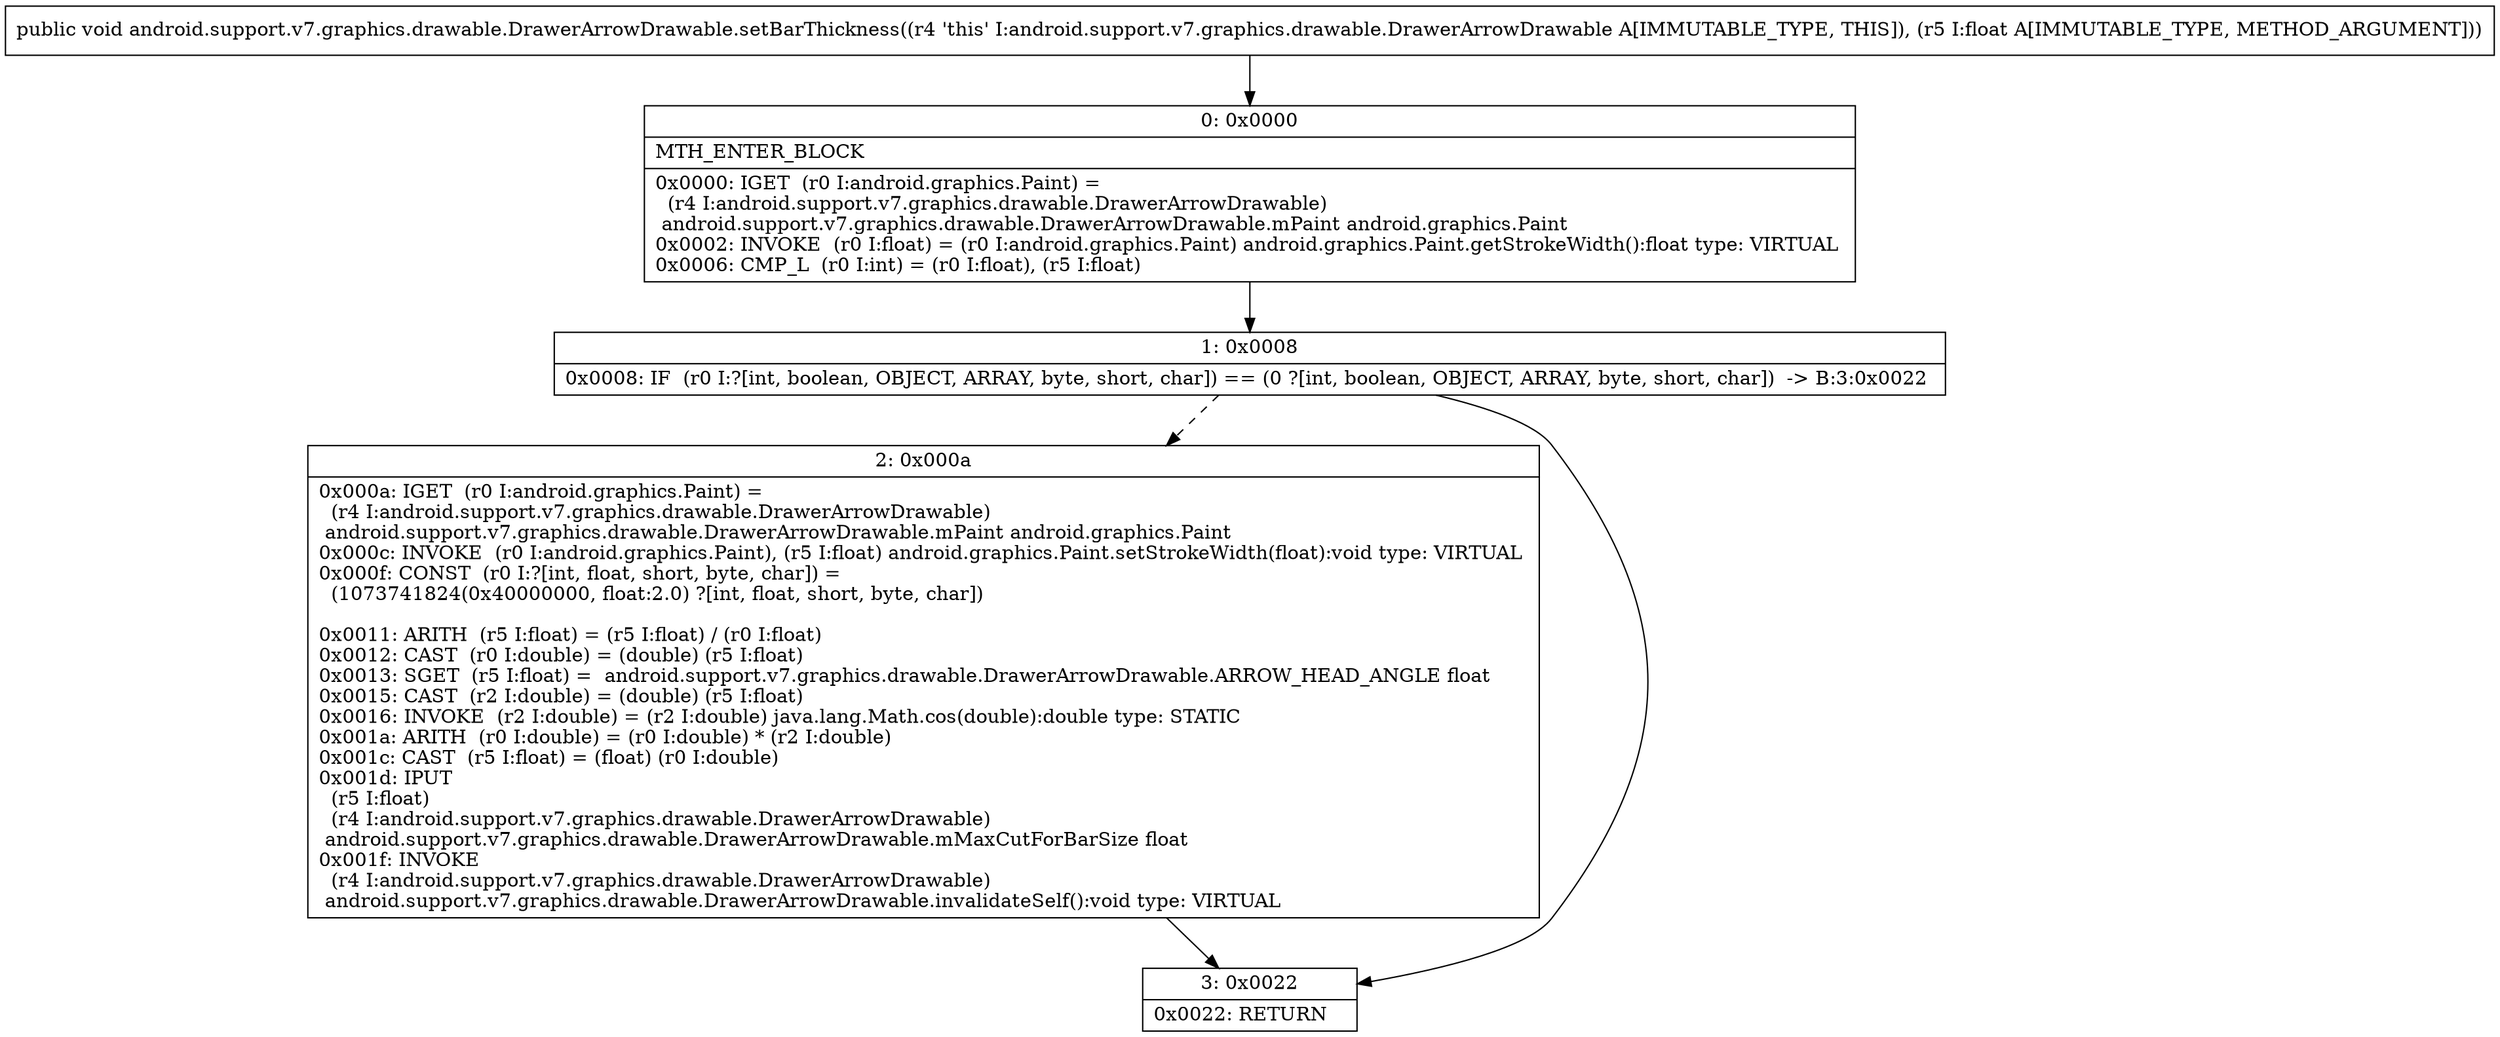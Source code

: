 digraph "CFG forandroid.support.v7.graphics.drawable.DrawerArrowDrawable.setBarThickness(F)V" {
Node_0 [shape=record,label="{0\:\ 0x0000|MTH_ENTER_BLOCK\l|0x0000: IGET  (r0 I:android.graphics.Paint) = \l  (r4 I:android.support.v7.graphics.drawable.DrawerArrowDrawable)\l android.support.v7.graphics.drawable.DrawerArrowDrawable.mPaint android.graphics.Paint \l0x0002: INVOKE  (r0 I:float) = (r0 I:android.graphics.Paint) android.graphics.Paint.getStrokeWidth():float type: VIRTUAL \l0x0006: CMP_L  (r0 I:int) = (r0 I:float), (r5 I:float) \l}"];
Node_1 [shape=record,label="{1\:\ 0x0008|0x0008: IF  (r0 I:?[int, boolean, OBJECT, ARRAY, byte, short, char]) == (0 ?[int, boolean, OBJECT, ARRAY, byte, short, char])  \-\> B:3:0x0022 \l}"];
Node_2 [shape=record,label="{2\:\ 0x000a|0x000a: IGET  (r0 I:android.graphics.Paint) = \l  (r4 I:android.support.v7.graphics.drawable.DrawerArrowDrawable)\l android.support.v7.graphics.drawable.DrawerArrowDrawable.mPaint android.graphics.Paint \l0x000c: INVOKE  (r0 I:android.graphics.Paint), (r5 I:float) android.graphics.Paint.setStrokeWidth(float):void type: VIRTUAL \l0x000f: CONST  (r0 I:?[int, float, short, byte, char]) = \l  (1073741824(0x40000000, float:2.0) ?[int, float, short, byte, char])\l \l0x0011: ARITH  (r5 I:float) = (r5 I:float) \/ (r0 I:float) \l0x0012: CAST  (r0 I:double) = (double) (r5 I:float) \l0x0013: SGET  (r5 I:float) =  android.support.v7.graphics.drawable.DrawerArrowDrawable.ARROW_HEAD_ANGLE float \l0x0015: CAST  (r2 I:double) = (double) (r5 I:float) \l0x0016: INVOKE  (r2 I:double) = (r2 I:double) java.lang.Math.cos(double):double type: STATIC \l0x001a: ARITH  (r0 I:double) = (r0 I:double) * (r2 I:double) \l0x001c: CAST  (r5 I:float) = (float) (r0 I:double) \l0x001d: IPUT  \l  (r5 I:float)\l  (r4 I:android.support.v7.graphics.drawable.DrawerArrowDrawable)\l android.support.v7.graphics.drawable.DrawerArrowDrawable.mMaxCutForBarSize float \l0x001f: INVOKE  \l  (r4 I:android.support.v7.graphics.drawable.DrawerArrowDrawable)\l android.support.v7.graphics.drawable.DrawerArrowDrawable.invalidateSelf():void type: VIRTUAL \l}"];
Node_3 [shape=record,label="{3\:\ 0x0022|0x0022: RETURN   \l}"];
MethodNode[shape=record,label="{public void android.support.v7.graphics.drawable.DrawerArrowDrawable.setBarThickness((r4 'this' I:android.support.v7.graphics.drawable.DrawerArrowDrawable A[IMMUTABLE_TYPE, THIS]), (r5 I:float A[IMMUTABLE_TYPE, METHOD_ARGUMENT])) }"];
MethodNode -> Node_0;
Node_0 -> Node_1;
Node_1 -> Node_2[style=dashed];
Node_1 -> Node_3;
Node_2 -> Node_3;
}

